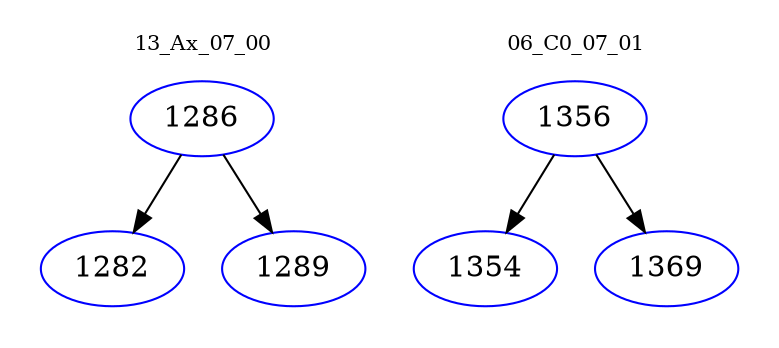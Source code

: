 digraph{
subgraph cluster_0 {
color = white
label = "13_Ax_07_00";
fontsize=10;
T0_1286 [label="1286", color="blue"]
T0_1286 -> T0_1282 [color="black"]
T0_1282 [label="1282", color="blue"]
T0_1286 -> T0_1289 [color="black"]
T0_1289 [label="1289", color="blue"]
}
subgraph cluster_1 {
color = white
label = "06_C0_07_01";
fontsize=10;
T1_1356 [label="1356", color="blue"]
T1_1356 -> T1_1354 [color="black"]
T1_1354 [label="1354", color="blue"]
T1_1356 -> T1_1369 [color="black"]
T1_1369 [label="1369", color="blue"]
}
}
